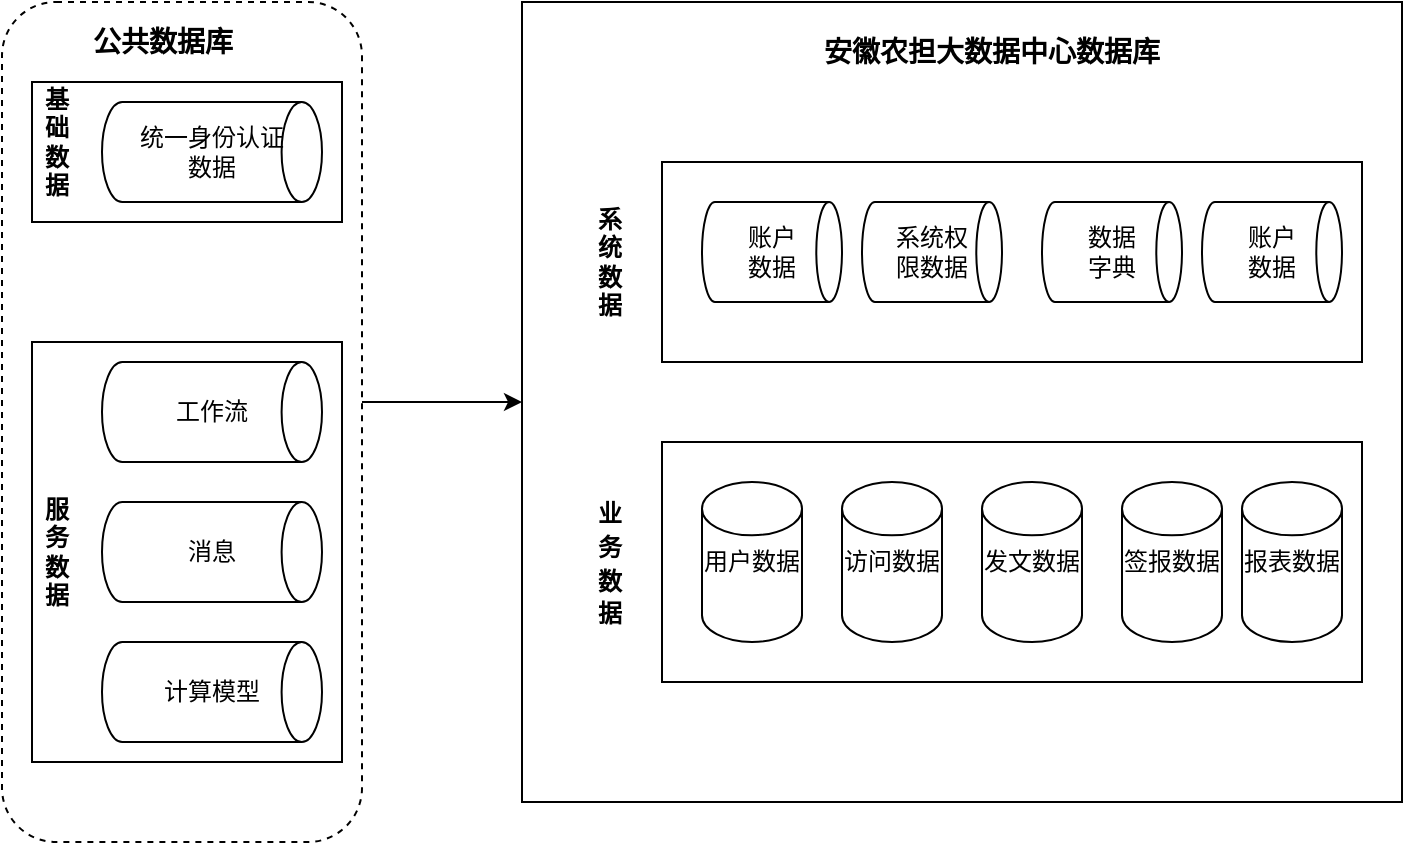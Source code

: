 <mxfile version="20.0.4" type="github"><diagram id="QMHIJw3UMFE8tI5QXMmM" name="第 1 页"><mxGraphModel dx="981" dy="526" grid="1" gridSize="10" guides="1" tooltips="1" connect="1" arrows="1" fold="1" page="1" pageScale="1" pageWidth="827" pageHeight="1169" math="0" shadow="0"><root><mxCell id="0"/><mxCell id="1" parent="0"/><mxCell id="wKEIk703xPh8sqZxBv3l-17" value="" style="edgeStyle=orthogonalEdgeStyle;rounded=0;orthogonalLoop=1;jettySize=auto;html=1;" edge="1" parent="1" source="wKEIk703xPh8sqZxBv3l-6" target="wKEIk703xPh8sqZxBv3l-16"><mxGeometry relative="1" as="geometry"><Array as="points"><mxPoint x="290" y="250"/><mxPoint x="290" y="250"/></Array></mxGeometry></mxCell><mxCell id="wKEIk703xPh8sqZxBv3l-6" value="" style="rounded=1;whiteSpace=wrap;html=1;dashed=1;align=center;labelPosition=center;verticalLabelPosition=top;verticalAlign=bottom;" vertex="1" parent="1"><mxGeometry x="100" y="50" width="180" height="420" as="geometry"/></mxCell><mxCell id="wKEIk703xPh8sqZxBv3l-7" value="&lt;b&gt;&lt;font style=&quot;font-size: 14px;&quot;&gt;公共数据库&lt;/font&gt;&lt;/b&gt;" style="text;html=1;align=center;verticalAlign=middle;resizable=0;points=[];autosize=1;strokeColor=none;fillColor=none;" vertex="1" parent="1"><mxGeometry x="135" y="55" width="90" height="30" as="geometry"/></mxCell><mxCell id="wKEIk703xPh8sqZxBv3l-8" value="" style="rounded=0;whiteSpace=wrap;html=1;" vertex="1" parent="1"><mxGeometry x="115" y="90" width="155" height="70" as="geometry"/></mxCell><mxCell id="wKEIk703xPh8sqZxBv3l-9" value="统一身份认证&lt;br&gt;数据" style="strokeWidth=1;html=1;shape=mxgraph.flowchart.direct_data;whiteSpace=wrap;align=center;" vertex="1" parent="1"><mxGeometry x="150" y="100" width="110" height="50" as="geometry"/></mxCell><mxCell id="wKEIk703xPh8sqZxBv3l-10" value="&lt;b&gt;基础数据&lt;/b&gt;" style="text;html=1;strokeColor=none;fillColor=none;align=center;verticalAlign=middle;whiteSpace=wrap;rounded=0;" vertex="1" parent="1"><mxGeometry x="115" y="90" width="25" height="60" as="geometry"/></mxCell><mxCell id="wKEIk703xPh8sqZxBv3l-11" value="" style="rounded=0;whiteSpace=wrap;html=1;" vertex="1" parent="1"><mxGeometry x="115" y="220" width="155" height="210" as="geometry"/></mxCell><mxCell id="wKEIk703xPh8sqZxBv3l-12" value="工作流" style="strokeWidth=1;html=1;shape=mxgraph.flowchart.direct_data;whiteSpace=wrap;align=center;" vertex="1" parent="1"><mxGeometry x="150" y="230" width="110" height="50" as="geometry"/></mxCell><mxCell id="wKEIk703xPh8sqZxBv3l-13" value="&lt;b&gt;服务数据&lt;/b&gt;" style="text;html=1;strokeColor=none;fillColor=none;align=center;verticalAlign=middle;whiteSpace=wrap;rounded=0;" vertex="1" parent="1"><mxGeometry x="115" y="295" width="25" height="60" as="geometry"/></mxCell><mxCell id="wKEIk703xPh8sqZxBv3l-14" value="消息" style="strokeWidth=1;html=1;shape=mxgraph.flowchart.direct_data;whiteSpace=wrap;align=center;" vertex="1" parent="1"><mxGeometry x="150" y="300" width="110" height="50" as="geometry"/></mxCell><mxCell id="wKEIk703xPh8sqZxBv3l-15" value="计算模型" style="strokeWidth=1;html=1;shape=mxgraph.flowchart.direct_data;whiteSpace=wrap;align=center;" vertex="1" parent="1"><mxGeometry x="150" y="370" width="110" height="50" as="geometry"/></mxCell><mxCell id="wKEIk703xPh8sqZxBv3l-16" value="" style="rounded=0;whiteSpace=wrap;html=1;strokeWidth=1;" vertex="1" parent="1"><mxGeometry x="360" y="50" width="440" height="400" as="geometry"/></mxCell><mxCell id="wKEIk703xPh8sqZxBv3l-18" value="&lt;b&gt;&lt;font style=&quot;font-size: 14px;&quot;&gt;安徽农担大数据中心数据库&lt;/font&gt;&lt;/b&gt;" style="text;html=1;strokeColor=none;fillColor=none;align=center;verticalAlign=middle;whiteSpace=wrap;rounded=0;" vertex="1" parent="1"><mxGeometry x="510" y="60" width="170" height="30" as="geometry"/></mxCell><mxCell id="wKEIk703xPh8sqZxBv3l-19" value="" style="rounded=0;whiteSpace=wrap;html=1;strokeWidth=1;" vertex="1" parent="1"><mxGeometry x="430" y="130" width="350" height="100" as="geometry"/></mxCell><mxCell id="wKEIk703xPh8sqZxBv3l-20" value="" style="rounded=0;whiteSpace=wrap;html=1;strokeWidth=1;" vertex="1" parent="1"><mxGeometry x="430" y="270" width="350" height="120" as="geometry"/></mxCell><mxCell id="wKEIk703xPh8sqZxBv3l-21" value="账户&lt;br&gt;数据" style="strokeWidth=1;html=1;shape=mxgraph.flowchart.direct_data;whiteSpace=wrap;" vertex="1" parent="1"><mxGeometry x="450" y="150" width="70" height="50" as="geometry"/></mxCell><mxCell id="wKEIk703xPh8sqZxBv3l-22" value="系统权&lt;br&gt;限数据" style="strokeWidth=1;html=1;shape=mxgraph.flowchart.direct_data;whiteSpace=wrap;" vertex="1" parent="1"><mxGeometry x="530" y="150" width="70" height="50" as="geometry"/></mxCell><mxCell id="wKEIk703xPh8sqZxBv3l-24" value="数据&lt;br&gt;字典" style="strokeWidth=1;html=1;shape=mxgraph.flowchart.direct_data;whiteSpace=wrap;" vertex="1" parent="1"><mxGeometry x="620" y="150" width="70" height="50" as="geometry"/></mxCell><mxCell id="wKEIk703xPh8sqZxBv3l-25" value="账户&lt;br&gt;数据" style="strokeWidth=1;html=1;shape=mxgraph.flowchart.direct_data;whiteSpace=wrap;" vertex="1" parent="1"><mxGeometry x="700" y="150" width="70" height="50" as="geometry"/></mxCell><mxCell id="wKEIk703xPh8sqZxBv3l-26" value="&lt;b&gt;系统数据&lt;/b&gt;" style="text;html=1;strokeColor=none;fillColor=none;align=center;verticalAlign=middle;whiteSpace=wrap;rounded=0;" vertex="1" parent="1"><mxGeometry x="394" y="140" width="20" height="80" as="geometry"/></mxCell><mxCell id="wKEIk703xPh8sqZxBv3l-27" value="&lt;font style=&quot;font-size: 12px;&quot;&gt;&lt;b&gt;业务数据&lt;/b&gt;&lt;/font&gt;" style="text;html=1;strokeColor=none;fillColor=none;align=center;verticalAlign=middle;whiteSpace=wrap;rounded=0;fontSize=14;" vertex="1" parent="1"><mxGeometry x="399" y="300" width="10" height="60" as="geometry"/></mxCell><mxCell id="wKEIk703xPh8sqZxBv3l-28" value="用户数据" style="strokeWidth=1;html=1;shape=mxgraph.flowchart.database;whiteSpace=wrap;fontSize=12;" vertex="1" parent="1"><mxGeometry x="450" y="290" width="50" height="80" as="geometry"/></mxCell><mxCell id="wKEIk703xPh8sqZxBv3l-29" value="访问数据" style="strokeWidth=1;html=1;shape=mxgraph.flowchart.database;whiteSpace=wrap;fontSize=12;" vertex="1" parent="1"><mxGeometry x="520" y="290" width="50" height="80" as="geometry"/></mxCell><mxCell id="wKEIk703xPh8sqZxBv3l-30" value="发文数据" style="strokeWidth=1;html=1;shape=mxgraph.flowchart.database;whiteSpace=wrap;fontSize=12;" vertex="1" parent="1"><mxGeometry x="590" y="290" width="50" height="80" as="geometry"/></mxCell><mxCell id="wKEIk703xPh8sqZxBv3l-31" value="签报数据" style="strokeWidth=1;html=1;shape=mxgraph.flowchart.database;whiteSpace=wrap;fontSize=12;" vertex="1" parent="1"><mxGeometry x="660" y="290" width="50" height="80" as="geometry"/></mxCell><mxCell id="wKEIk703xPh8sqZxBv3l-36" value="报表数据" style="strokeWidth=1;html=1;shape=mxgraph.flowchart.database;whiteSpace=wrap;fontSize=12;" vertex="1" parent="1"><mxGeometry x="720" y="290" width="50" height="80" as="geometry"/></mxCell></root></mxGraphModel></diagram></mxfile>